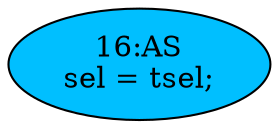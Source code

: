 strict digraph "" {
	node [label="\N"];
	"16:AS"	 [ast="<pyverilog.vparser.ast.Assign object at 0x7f03b04c3ad0>",
		def_var="['sel']",
		fillcolor=deepskyblue,
		label="16:AS
sel = tsel;",
		statements="[]",
		style=filled,
		typ=Assign,
		use_var="['tsel']"];
}
